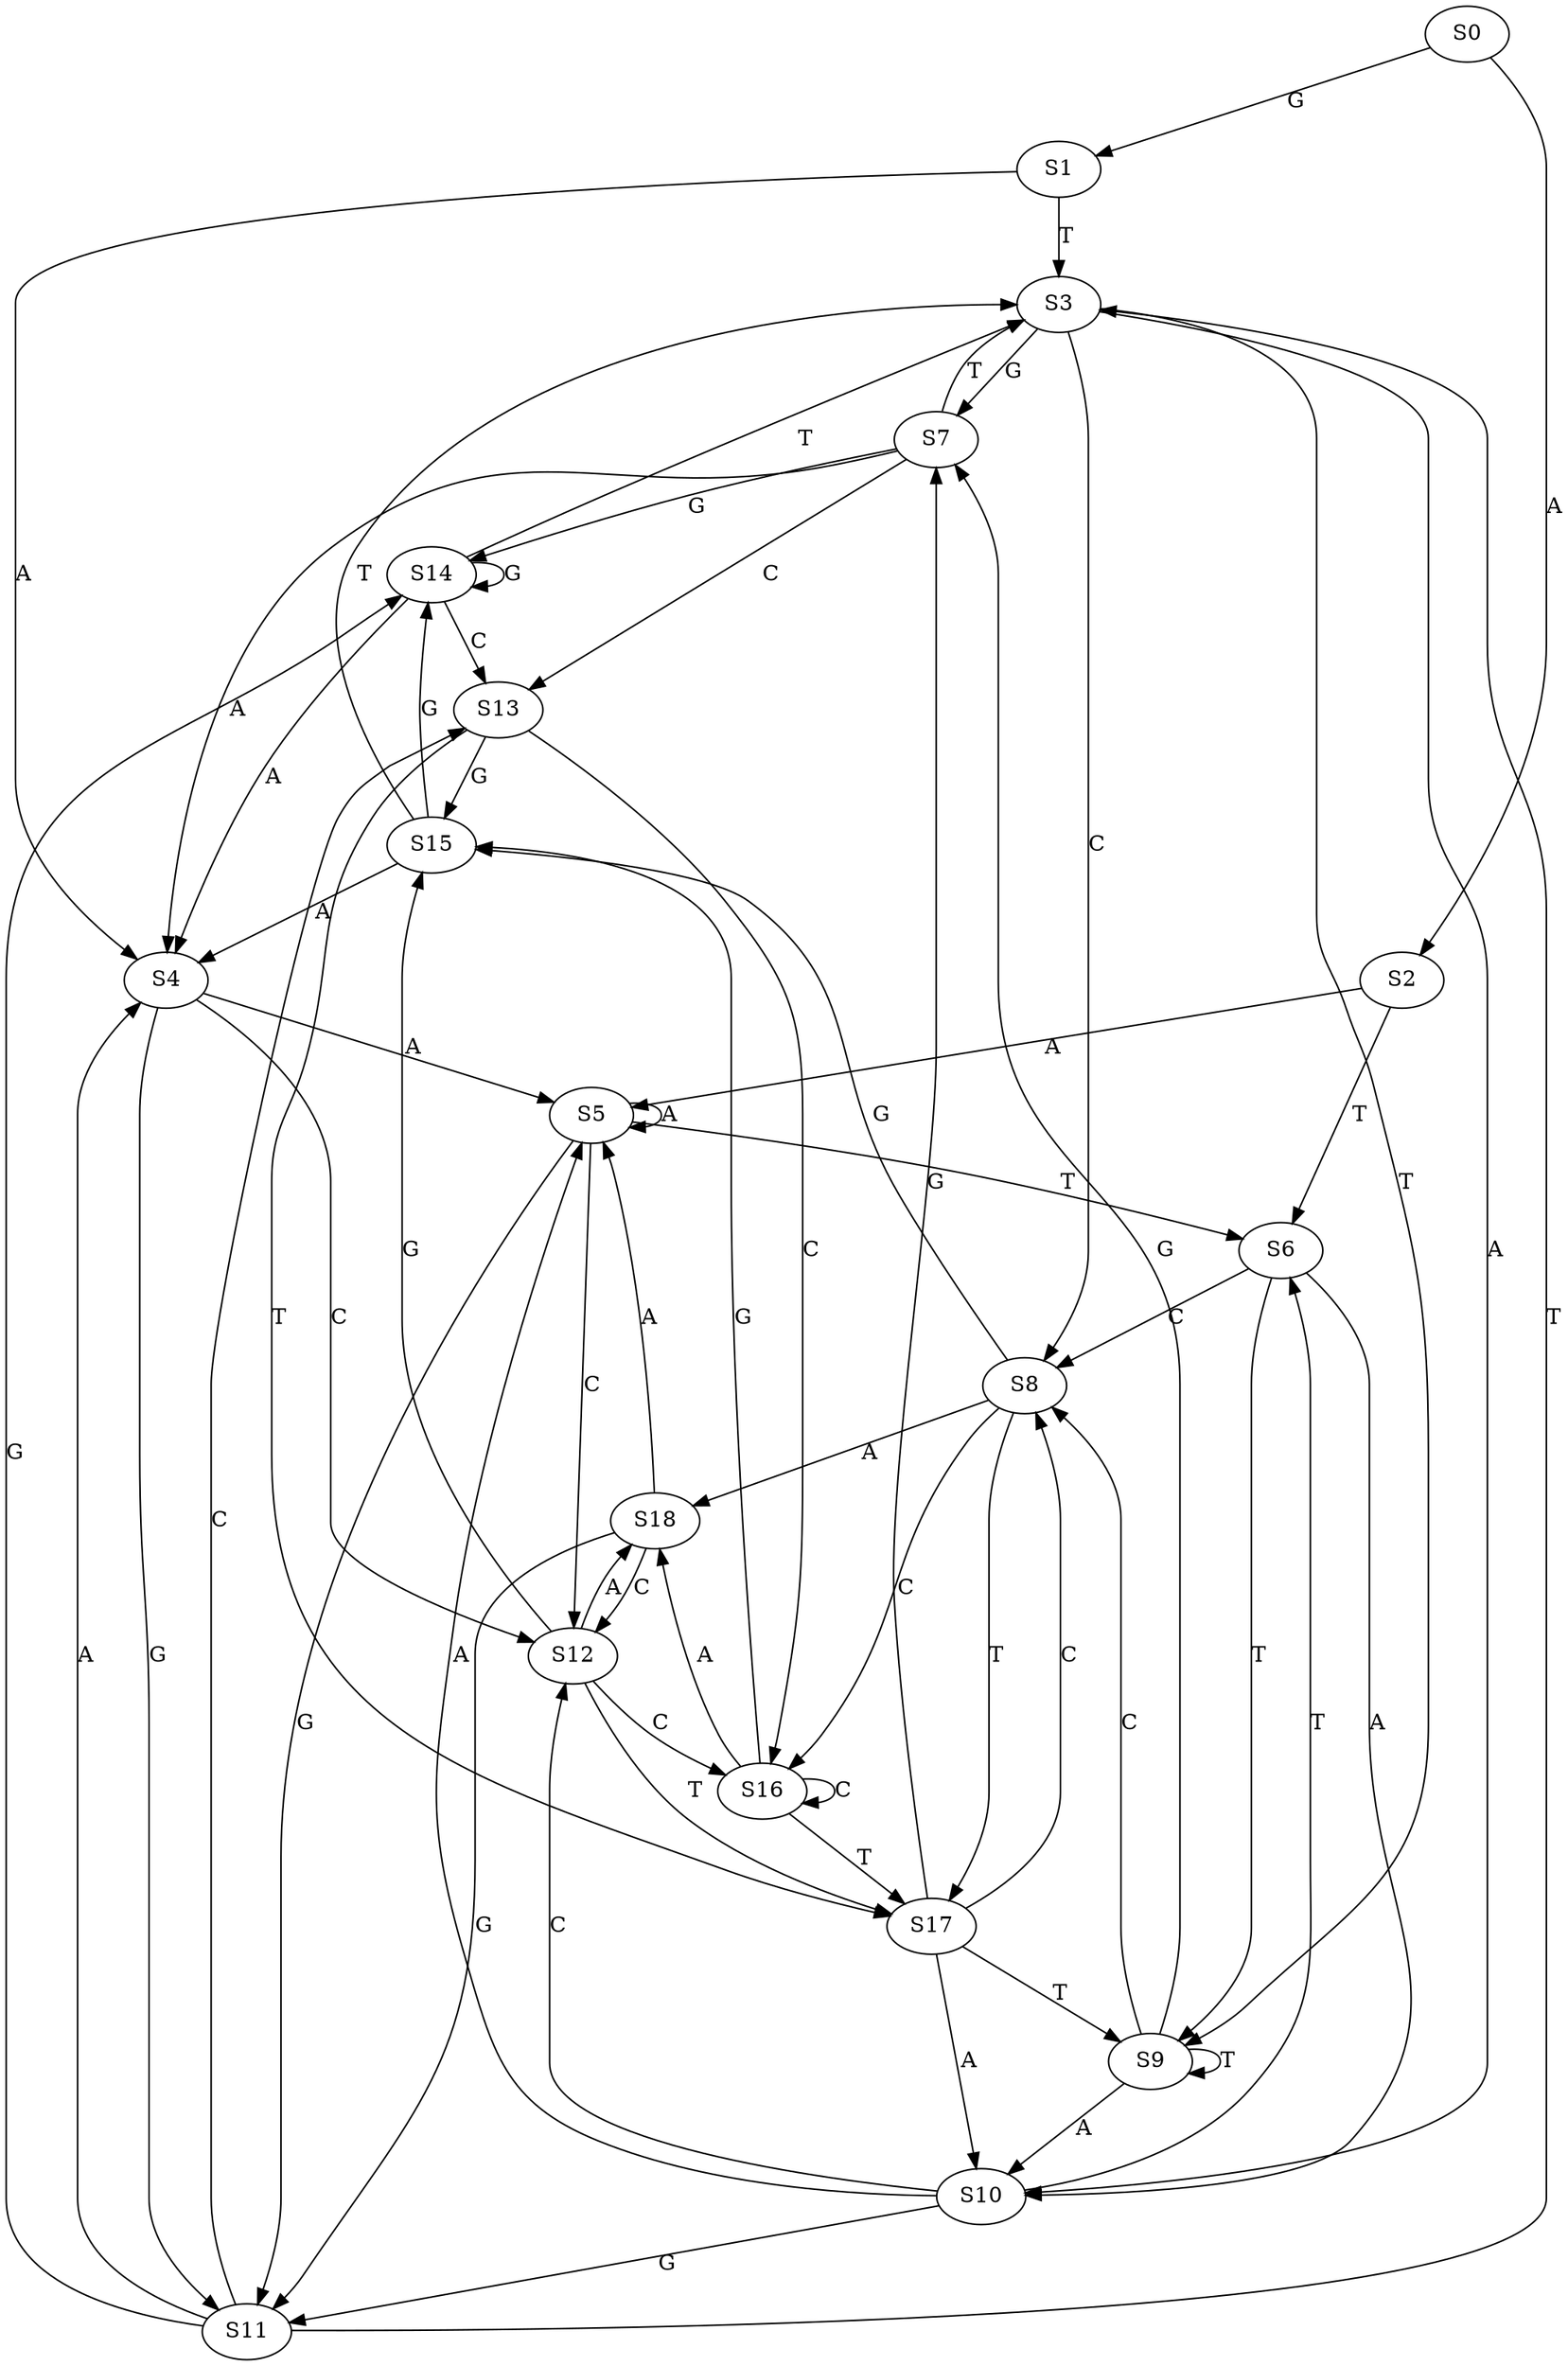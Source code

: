 strict digraph  {
	S0 -> S1 [ label = G ];
	S0 -> S2 [ label = A ];
	S1 -> S3 [ label = T ];
	S1 -> S4 [ label = A ];
	S2 -> S5 [ label = A ];
	S2 -> S6 [ label = T ];
	S3 -> S7 [ label = G ];
	S3 -> S8 [ label = C ];
	S3 -> S9 [ label = T ];
	S3 -> S10 [ label = A ];
	S4 -> S5 [ label = A ];
	S4 -> S11 [ label = G ];
	S4 -> S12 [ label = C ];
	S5 -> S12 [ label = C ];
	S5 -> S11 [ label = G ];
	S5 -> S5 [ label = A ];
	S5 -> S6 [ label = T ];
	S6 -> S8 [ label = C ];
	S6 -> S9 [ label = T ];
	S6 -> S10 [ label = A ];
	S7 -> S4 [ label = A ];
	S7 -> S3 [ label = T ];
	S7 -> S13 [ label = C ];
	S7 -> S14 [ label = G ];
	S8 -> S15 [ label = G ];
	S8 -> S16 [ label = C ];
	S8 -> S17 [ label = T ];
	S8 -> S18 [ label = A ];
	S9 -> S8 [ label = C ];
	S9 -> S10 [ label = A ];
	S9 -> S7 [ label = G ];
	S9 -> S9 [ label = T ];
	S10 -> S12 [ label = C ];
	S10 -> S5 [ label = A ];
	S10 -> S11 [ label = G ];
	S10 -> S6 [ label = T ];
	S11 -> S14 [ label = G ];
	S11 -> S4 [ label = A ];
	S11 -> S3 [ label = T ];
	S11 -> S13 [ label = C ];
	S12 -> S17 [ label = T ];
	S12 -> S15 [ label = G ];
	S12 -> S16 [ label = C ];
	S12 -> S18 [ label = A ];
	S13 -> S17 [ label = T ];
	S13 -> S16 [ label = C ];
	S13 -> S15 [ label = G ];
	S14 -> S3 [ label = T ];
	S14 -> S4 [ label = A ];
	S14 -> S14 [ label = G ];
	S14 -> S13 [ label = C ];
	S15 -> S14 [ label = G ];
	S15 -> S3 [ label = T ];
	S15 -> S4 [ label = A ];
	S16 -> S17 [ label = T ];
	S16 -> S18 [ label = A ];
	S16 -> S15 [ label = G ];
	S16 -> S16 [ label = C ];
	S17 -> S9 [ label = T ];
	S17 -> S8 [ label = C ];
	S17 -> S7 [ label = G ];
	S17 -> S10 [ label = A ];
	S18 -> S12 [ label = C ];
	S18 -> S5 [ label = A ];
	S18 -> S11 [ label = G ];
}
